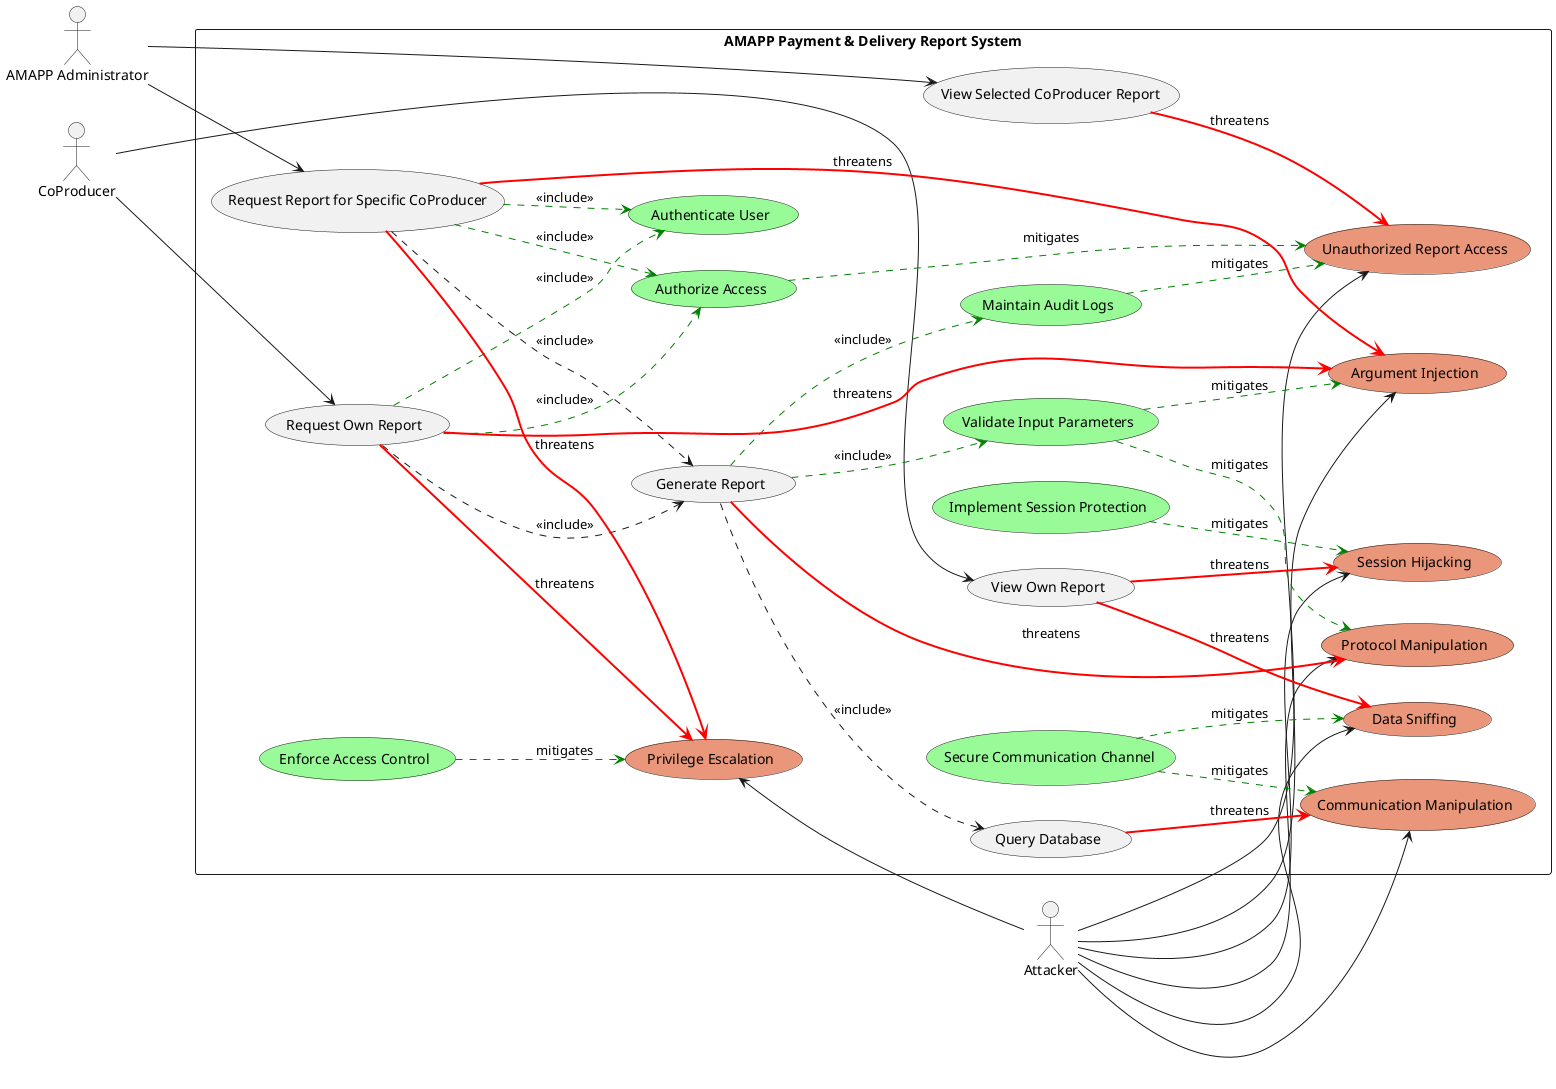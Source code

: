 @startuml Use_Case_Diagram
left to right direction
skinparam packageStyle rectangle

actor "CoProducer"          as CoProducer
actor "AMAPP Administrator" as Admin

package "AMAPP Payment & Delivery Report System" {


  usecase "Request Own Report"                   as UC1
  usecase "View Own Report"                      as UC2
  usecase "Request Report for Specific CoProducer" as UC3
  usecase "View Selected CoProducer Report"      as UC4
  usecase "Generate Report"                      as UC5
  usecase "Query Database"                       as UC6

  '–– Mitigations ––
  usecase "Authenticate User"                    as SEC1 #palegreen
  usecase "Authorize Access"                     as SEC2 #palegreen
  usecase "Secure Communication Channel"         as SEC3 #palegreen
  usecase "Validate Input Parameters"            as SEC4 #palegreen
  usecase "Maintain Audit Logs"                  as SEC5 #palegreen
  usecase "Implement Session Protection"         as SEC6 #palegreen
  usecase "Enforce Access Control"               as SEC7 #palegreen

  '–– Threats ––
  usecase "Session Hijacking"                    as T1 #darksalmon
  usecase "Data Sniffing"                        as T2 #darksalmon
  usecase "Communication Manipulation"           as T3 #darksalmon
  usecase "Protocol Manipulation"                as T4 #darksalmon
  usecase "Argument Injection"                   as T5 #darksalmon
  usecase "Unauthorized Report Access"           as T6 #darksalmon
  usecase "Privilege Escalation"                 as T7 #darksalmon
}


actor "Attacker" as Attacker

'–– Attempt to put the Attacker Actor on the right but didn't quite work out––
T7 -[hidden]-> Attacker

'–– Normal user flows ––
CoProducer --> UC1
CoProducer --> UC2
Admin      --> UC3
Admin      --> UC4

UC1 ..> UC5 : <<include>>
UC3 ..> UC5 : <<include>>
UC5 ..> UC6 : <<include>>

UC1 .[#green].> SEC1 : <<include>>
UC1 .[#green].> SEC2 : <<include>>
UC3 .[#green].> SEC1 : <<include>>
UC3 .[#green].> SEC2 : <<include>>
UC5 .[#green].> SEC4 : <<include>>
UC5 .[#green].> SEC5 : <<include>>

'–– Attacker → Threat flows ––
Attacker --> T1
Attacker --> T2
Attacker --> T3
Attacker --> T4
Attacker --> T5
Attacker --> T6
Attacker --> T7

'–– Threatens ––
UC1 -[#red,bold]-> T5 : threatens
UC2 -[#red,bold]-> T1 : threatens
UC2 -[#red,bold]-> T2 : threatens
UC3 -[#red,bold]-> T5 : threatens
UC4 -[#red,bold]-> T6 : threatens
UC5 -[#red,bold]-> T4 : threatens
UC6 -[#red,bold]-> T3 : threatens
UC1 -[#red,bold]-> T7 : threatens
UC3 -[#red,bold]-> T7 : threatens

'–– Mitigates ––
SEC6 -[#green,dashed]-> T1 : mitigates
SEC3 -[#green,dashed]-> T2 : mitigates
SEC3 -[#green,dashed]-> T3 : mitigates
SEC4 -[#green,dashed]-> T4 : mitigates
SEC4 -[#green,dashed]-> T5 : mitigates
SEC2 -[#green,dashed]-> T6 : mitigates
SEC7 -[#green,dashed]-> T7 : mitigates
SEC5 -[#green,dashed]-> T6 : mitigates

@enduml